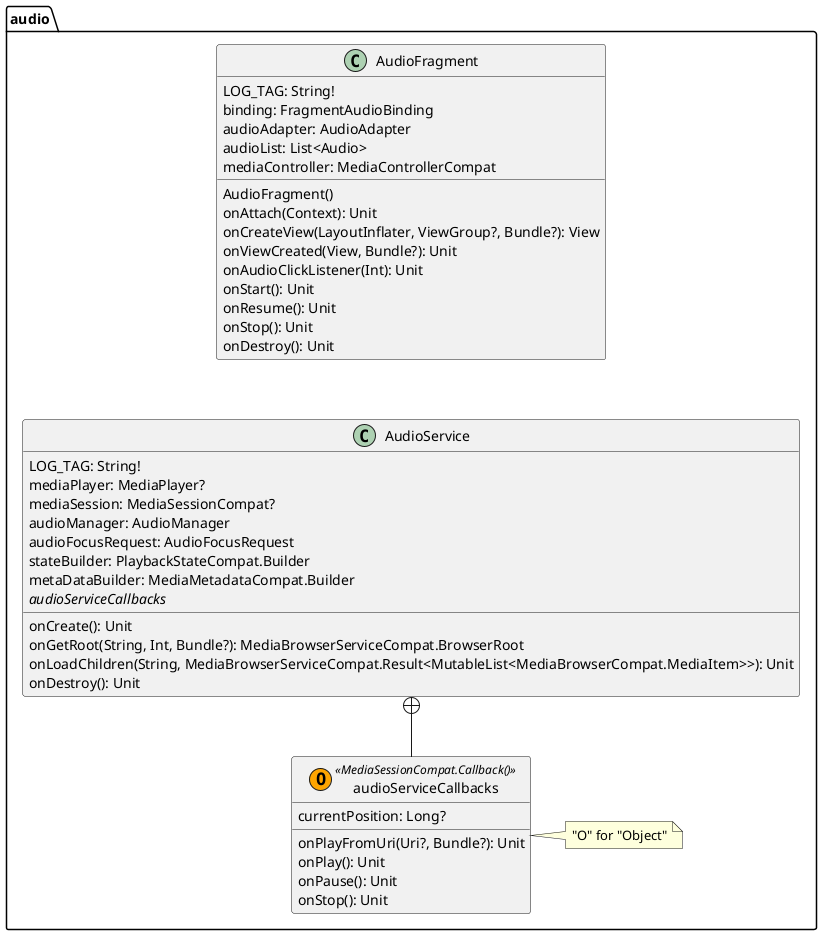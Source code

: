 @startuml
package "audio" {

    class AudioService {
        LOG_TAG: String!
        mediaPlayer: MediaPlayer?
        mediaSession: MediaSessionCompat?
        audioManager: AudioManager
        audioFocusRequest: AudioFocusRequest
        stateBuilder: PlaybackStateCompat.Builder
        metaDataBuilder: MediaMetadataCompat.Builder
        //audioServiceCallbacks//
        onCreate(): Unit
        onGetRoot(String, Int, Bundle?): MediaBrowserServiceCompat.BrowserRoot
        onLoadChildren(String, MediaBrowserServiceCompat.Result<MutableList<MediaBrowserCompat.MediaItem>>): Unit
        onDestroy(): Unit
    }

    class audioServiceCallbacks <<(O,orange)MediaSessionCompat.Callback()>> {
        currentPosition: Long?
        onPlayFromUri(Uri?, Bundle?): Unit
        onPlay(): Unit
        onPause(): Unit
        onStop(): Unit
    }

    note right: "O" for "Object"
    /' as N1
        audioServiceCallbacks <.. N1
'/
    class AudioFragment {
            LOG_TAG: String!
        binding: FragmentAudioBinding
        audioAdapter: AudioAdapter
        audioList: List<Audio>
        mediaController: MediaControllerCompat
        AudioFragment()
        onAttach(Context): Unit
        onCreateView(LayoutInflater, ViewGroup?, Bundle?): View
        onViewCreated(View, Bundle?): Unit
        onAudioClickListener(Int): Unit
        onStart(): Unit
        onResume(): Unit
        onStop(): Unit
        onDestroy(): Unit
    }
}

' dependencies
'    AudioListener <|-- AudioFragment
    AudioService +-- audioServiceCallbacks

' output layout
'	AudioService -[hidden]-> AudioListener
    AudioFragment -[hidden]->AudioService

@enduml

